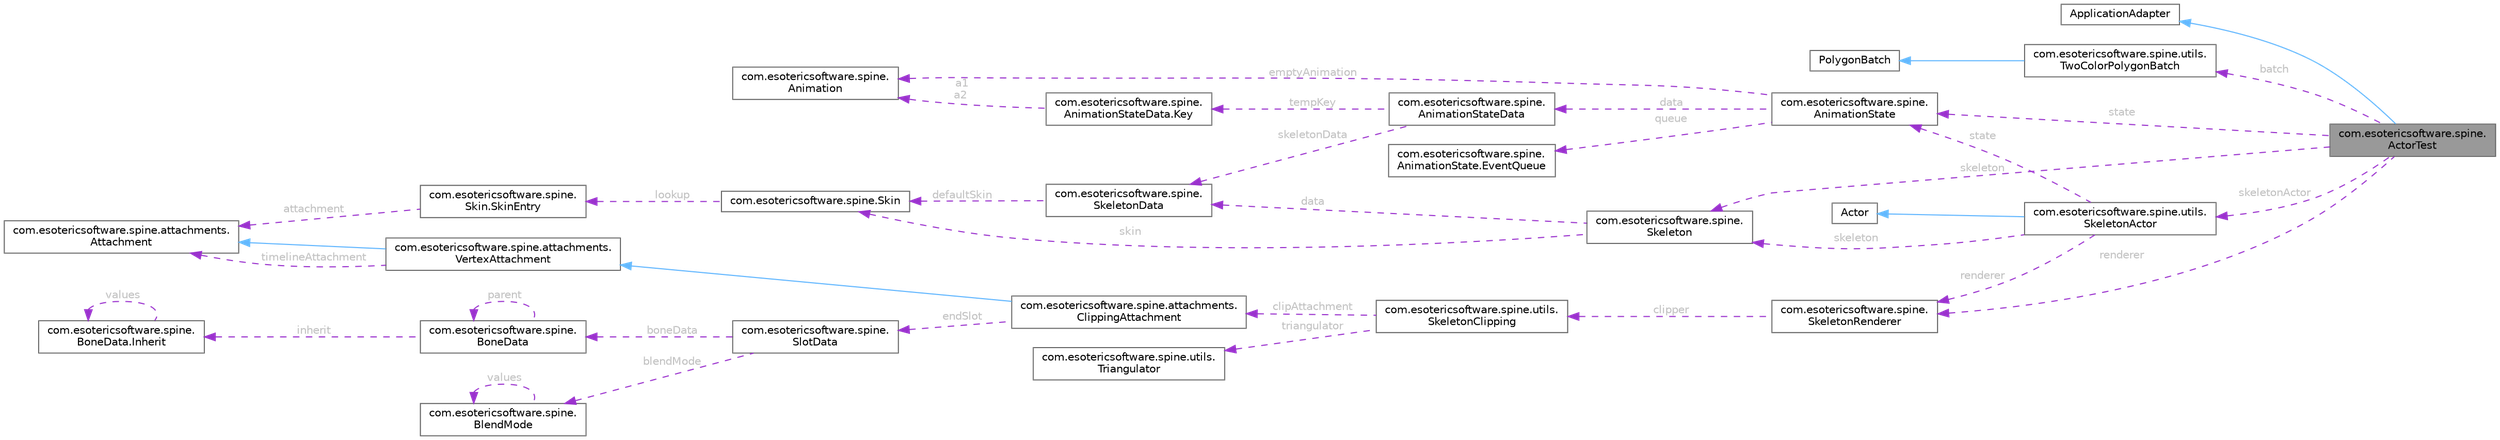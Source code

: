 digraph "com.esotericsoftware.spine.ActorTest"
{
 // LATEX_PDF_SIZE
  bgcolor="transparent";
  edge [fontname=Helvetica,fontsize=10,labelfontname=Helvetica,labelfontsize=10];
  node [fontname=Helvetica,fontsize=10,shape=box,height=0.2,width=0.4];
  rankdir="LR";
  Node1 [id="Node000001",label="com.esotericsoftware.spine.\lActorTest",height=0.2,width=0.4,color="gray40", fillcolor="grey60", style="filled", fontcolor="black",tooltip=" "];
  Node2 -> Node1 [id="edge36_Node000001_Node000002",dir="back",color="steelblue1",style="solid",tooltip=" "];
  Node2 [id="Node000002",label="ApplicationAdapter",height=0.2,width=0.4,color="gray40", fillcolor="white", style="filled",tooltip=" "];
  Node3 -> Node1 [id="edge37_Node000001_Node000003",dir="back",color="darkorchid3",style="dashed",tooltip=" ",label=" batch",fontcolor="grey" ];
  Node3 [id="Node000003",label="com.esotericsoftware.spine.utils.\lTwoColorPolygonBatch",height=0.2,width=0.4,color="gray40", fillcolor="white", style="filled",URL="$classcom_1_1esotericsoftware_1_1spine_1_1utils_1_1_two_color_polygon_batch.html",tooltip=" "];
  Node4 -> Node3 [id="edge38_Node000003_Node000004",dir="back",color="steelblue1",style="solid",tooltip=" "];
  Node4 [id="Node000004",label="PolygonBatch",height=0.2,width=0.4,color="gray40", fillcolor="white", style="filled",tooltip=" "];
  Node5 -> Node1 [id="edge39_Node000001_Node000005",dir="back",color="darkorchid3",style="dashed",tooltip=" ",label=" renderer",fontcolor="grey" ];
  Node5 [id="Node000005",label="com.esotericsoftware.spine.\lSkeletonRenderer",height=0.2,width=0.4,color="gray40", fillcolor="white", style="filled",URL="$classcom_1_1esotericsoftware_1_1spine_1_1_skeleton_renderer.html",tooltip=" "];
  Node6 -> Node5 [id="edge40_Node000005_Node000006",dir="back",color="darkorchid3",style="dashed",tooltip=" ",label=" clipper",fontcolor="grey" ];
  Node6 [id="Node000006",label="com.esotericsoftware.spine.utils.\lSkeletonClipping",height=0.2,width=0.4,color="gray40", fillcolor="white", style="filled",URL="$classcom_1_1esotericsoftware_1_1spine_1_1utils_1_1_skeleton_clipping.html",tooltip=" "];
  Node7 -> Node6 [id="edge41_Node000006_Node000007",dir="back",color="darkorchid3",style="dashed",tooltip=" ",label=" triangulator",fontcolor="grey" ];
  Node7 [id="Node000007",label="com.esotericsoftware.spine.utils.\lTriangulator",height=0.2,width=0.4,color="gray40", fillcolor="white", style="filled",URL="$classcom_1_1esotericsoftware_1_1spine_1_1utils_1_1_triangulator.html",tooltip=" "];
  Node8 -> Node6 [id="edge42_Node000006_Node000008",dir="back",color="darkorchid3",style="dashed",tooltip=" ",label=" clipAttachment",fontcolor="grey" ];
  Node8 [id="Node000008",label="com.esotericsoftware.spine.attachments.\lClippingAttachment",height=0.2,width=0.4,color="gray40", fillcolor="white", style="filled",URL="$classcom_1_1esotericsoftware_1_1spine_1_1attachments_1_1_clipping_attachment.html",tooltip=" "];
  Node9 -> Node8 [id="edge43_Node000008_Node000009",dir="back",color="steelblue1",style="solid",tooltip=" "];
  Node9 [id="Node000009",label="com.esotericsoftware.spine.attachments.\lVertexAttachment",height=0.2,width=0.4,color="gray40", fillcolor="white", style="filled",URL="$classcom_1_1esotericsoftware_1_1spine_1_1attachments_1_1_vertex_attachment.html",tooltip=" "];
  Node10 -> Node9 [id="edge44_Node000009_Node000010",dir="back",color="steelblue1",style="solid",tooltip=" "];
  Node10 [id="Node000010",label="com.esotericsoftware.spine.attachments.\lAttachment",height=0.2,width=0.4,color="gray40", fillcolor="white", style="filled",URL="$classcom_1_1esotericsoftware_1_1spine_1_1attachments_1_1_attachment.html",tooltip=" "];
  Node10 -> Node9 [id="edge45_Node000009_Node000010",dir="back",color="darkorchid3",style="dashed",tooltip=" ",label=" timelineAttachment",fontcolor="grey" ];
  Node11 -> Node8 [id="edge46_Node000008_Node000011",dir="back",color="darkorchid3",style="dashed",tooltip=" ",label=" endSlot",fontcolor="grey" ];
  Node11 [id="Node000011",label="com.esotericsoftware.spine.\lSlotData",height=0.2,width=0.4,color="gray40", fillcolor="white", style="filled",URL="$classcom_1_1esotericsoftware_1_1spine_1_1_slot_data.html",tooltip=" "];
  Node12 -> Node11 [id="edge47_Node000011_Node000012",dir="back",color="darkorchid3",style="dashed",tooltip=" ",label=" boneData",fontcolor="grey" ];
  Node12 [id="Node000012",label="com.esotericsoftware.spine.\lBoneData",height=0.2,width=0.4,color="gray40", fillcolor="white", style="filled",URL="$classcom_1_1esotericsoftware_1_1spine_1_1_bone_data.html",tooltip=" "];
  Node12 -> Node12 [id="edge48_Node000012_Node000012",dir="back",color="darkorchid3",style="dashed",tooltip=" ",label=" parent",fontcolor="grey" ];
  Node13 -> Node12 [id="edge49_Node000012_Node000013",dir="back",color="darkorchid3",style="dashed",tooltip=" ",label=" inherit",fontcolor="grey" ];
  Node13 [id="Node000013",label="com.esotericsoftware.spine.\lBoneData.Inherit",height=0.2,width=0.4,color="gray40", fillcolor="white", style="filled",URL="$enumcom_1_1esotericsoftware_1_1spine_1_1_bone_data_1_1_inherit.html",tooltip=" "];
  Node13 -> Node13 [id="edge50_Node000013_Node000013",dir="back",color="darkorchid3",style="dashed",tooltip=" ",label=" values",fontcolor="grey" ];
  Node14 -> Node11 [id="edge51_Node000011_Node000014",dir="back",color="darkorchid3",style="dashed",tooltip=" ",label=" blendMode",fontcolor="grey" ];
  Node14 [id="Node000014",label="com.esotericsoftware.spine.\lBlendMode",height=0.2,width=0.4,color="gray40", fillcolor="white", style="filled",URL="$enumcom_1_1esotericsoftware_1_1spine_1_1_blend_mode.html",tooltip=" "];
  Node14 -> Node14 [id="edge52_Node000014_Node000014",dir="back",color="darkorchid3",style="dashed",tooltip=" ",label=" values",fontcolor="grey" ];
  Node15 -> Node1 [id="edge53_Node000001_Node000015",dir="back",color="darkorchid3",style="dashed",tooltip=" ",label=" skeleton",fontcolor="grey" ];
  Node15 [id="Node000015",label="com.esotericsoftware.spine.\lSkeleton",height=0.2,width=0.4,color="gray40", fillcolor="white", style="filled",URL="$classcom_1_1esotericsoftware_1_1spine_1_1_skeleton.html",tooltip=" "];
  Node16 -> Node15 [id="edge54_Node000015_Node000016",dir="back",color="darkorchid3",style="dashed",tooltip=" ",label=" data",fontcolor="grey" ];
  Node16 [id="Node000016",label="com.esotericsoftware.spine.\lSkeletonData",height=0.2,width=0.4,color="gray40", fillcolor="white", style="filled",URL="$classcom_1_1esotericsoftware_1_1spine_1_1_skeleton_data.html",tooltip=" "];
  Node17 -> Node16 [id="edge55_Node000016_Node000017",dir="back",color="darkorchid3",style="dashed",tooltip=" ",label=" defaultSkin",fontcolor="grey" ];
  Node17 [id="Node000017",label="com.esotericsoftware.spine.Skin",height=0.2,width=0.4,color="gray40", fillcolor="white", style="filled",URL="$classcom_1_1esotericsoftware_1_1spine_1_1_skin.html",tooltip=" "];
  Node18 -> Node17 [id="edge56_Node000017_Node000018",dir="back",color="darkorchid3",style="dashed",tooltip=" ",label=" lookup",fontcolor="grey" ];
  Node18 [id="Node000018",label="com.esotericsoftware.spine.\lSkin.SkinEntry",height=0.2,width=0.4,color="gray40", fillcolor="white", style="filled",URL="$classcom_1_1esotericsoftware_1_1spine_1_1_skin_1_1_skin_entry.html",tooltip=" "];
  Node10 -> Node18 [id="edge57_Node000018_Node000010",dir="back",color="darkorchid3",style="dashed",tooltip=" ",label=" attachment",fontcolor="grey" ];
  Node17 -> Node15 [id="edge58_Node000015_Node000017",dir="back",color="darkorchid3",style="dashed",tooltip=" ",label=" skin",fontcolor="grey" ];
  Node19 -> Node1 [id="edge59_Node000001_Node000019",dir="back",color="darkorchid3",style="dashed",tooltip=" ",label=" state",fontcolor="grey" ];
  Node19 [id="Node000019",label="com.esotericsoftware.spine.\lAnimationState",height=0.2,width=0.4,color="gray40", fillcolor="white", style="filled",URL="$classcom_1_1esotericsoftware_1_1spine_1_1_animation_state.html",tooltip=" "];
  Node20 -> Node19 [id="edge60_Node000019_Node000020",dir="back",color="darkorchid3",style="dashed",tooltip=" ",label=" emptyAnimation",fontcolor="grey" ];
  Node20 [id="Node000020",label="com.esotericsoftware.spine.\lAnimation",height=0.2,width=0.4,color="gray40", fillcolor="white", style="filled",URL="$classcom_1_1esotericsoftware_1_1spine_1_1_animation.html",tooltip=" "];
  Node21 -> Node19 [id="edge61_Node000019_Node000021",dir="back",color="darkorchid3",style="dashed",tooltip=" ",label=" data",fontcolor="grey" ];
  Node21 [id="Node000021",label="com.esotericsoftware.spine.\lAnimationStateData",height=0.2,width=0.4,color="gray40", fillcolor="white", style="filled",URL="$classcom_1_1esotericsoftware_1_1spine_1_1_animation_state_data.html",tooltip=" "];
  Node16 -> Node21 [id="edge62_Node000021_Node000016",dir="back",color="darkorchid3",style="dashed",tooltip=" ",label=" skeletonData",fontcolor="grey" ];
  Node22 -> Node21 [id="edge63_Node000021_Node000022",dir="back",color="darkorchid3",style="dashed",tooltip=" ",label=" tempKey",fontcolor="grey" ];
  Node22 [id="Node000022",label="com.esotericsoftware.spine.\lAnimationStateData.Key",height=0.2,width=0.4,color="gray40", fillcolor="white", style="filled",URL="$classcom_1_1esotericsoftware_1_1spine_1_1_animation_state_data_1_1_key.html",tooltip=" "];
  Node20 -> Node22 [id="edge64_Node000022_Node000020",dir="back",color="darkorchid3",style="dashed",tooltip=" ",label=" a1\na2",fontcolor="grey" ];
  Node23 -> Node19 [id="edge65_Node000019_Node000023",dir="back",color="darkorchid3",style="dashed",tooltip=" ",label=" queue",fontcolor="grey" ];
  Node23 [id="Node000023",label="com.esotericsoftware.spine.\lAnimationState.EventQueue",height=0.2,width=0.4,color="gray40", fillcolor="white", style="filled",URL="$classcom_1_1esotericsoftware_1_1spine_1_1_animation_state_1_1_event_queue.html",tooltip=" "];
  Node24 -> Node1 [id="edge66_Node000001_Node000024",dir="back",color="darkorchid3",style="dashed",tooltip=" ",label=" skeletonActor",fontcolor="grey" ];
  Node24 [id="Node000024",label="com.esotericsoftware.spine.utils.\lSkeletonActor",height=0.2,width=0.4,color="gray40", fillcolor="white", style="filled",URL="$classcom_1_1esotericsoftware_1_1spine_1_1utils_1_1_skeleton_actor.html",tooltip=" "];
  Node25 -> Node24 [id="edge67_Node000024_Node000025",dir="back",color="steelblue1",style="solid",tooltip=" "];
  Node25 [id="Node000025",label="Actor",height=0.2,width=0.4,color="gray40", fillcolor="white", style="filled",tooltip=" "];
  Node5 -> Node24 [id="edge68_Node000024_Node000005",dir="back",color="darkorchid3",style="dashed",tooltip=" ",label=" renderer",fontcolor="grey" ];
  Node15 -> Node24 [id="edge69_Node000024_Node000015",dir="back",color="darkorchid3",style="dashed",tooltip=" ",label=" skeleton",fontcolor="grey" ];
  Node19 -> Node24 [id="edge70_Node000024_Node000019",dir="back",color="darkorchid3",style="dashed",tooltip=" ",label=" state",fontcolor="grey" ];
}
